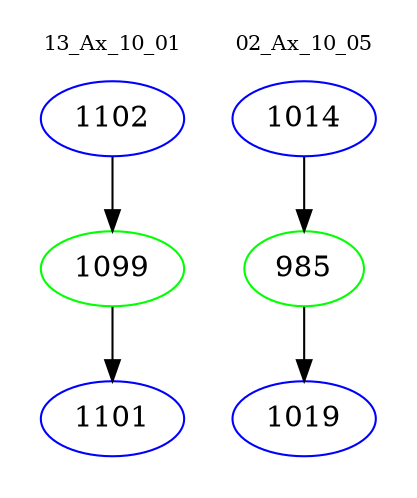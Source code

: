 digraph{
subgraph cluster_0 {
color = white
label = "13_Ax_10_01";
fontsize=10;
T0_1102 [label="1102", color="blue"]
T0_1102 -> T0_1099 [color="black"]
T0_1099 [label="1099", color="green"]
T0_1099 -> T0_1101 [color="black"]
T0_1101 [label="1101", color="blue"]
}
subgraph cluster_1 {
color = white
label = "02_Ax_10_05";
fontsize=10;
T1_1014 [label="1014", color="blue"]
T1_1014 -> T1_985 [color="black"]
T1_985 [label="985", color="green"]
T1_985 -> T1_1019 [color="black"]
T1_1019 [label="1019", color="blue"]
}
}
